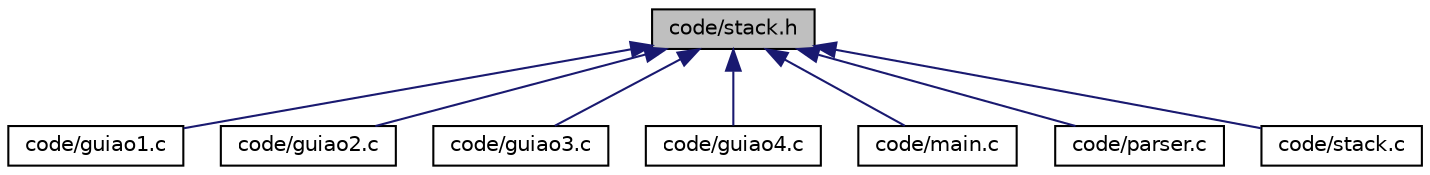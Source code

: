 digraph "code/stack.h"
{
 // LATEX_PDF_SIZE
  edge [fontname="Helvetica",fontsize="10",labelfontname="Helvetica",labelfontsize="10"];
  node [fontname="Helvetica",fontsize="10",shape=record];
  Node1 [label="code/stack.h",height=0.2,width=0.4,color="black", fillcolor="grey75", style="filled", fontcolor="black",tooltip="Definicao da stack."];
  Node1 -> Node2 [dir="back",color="midnightblue",fontsize="10",style="solid",fontname="Helvetica"];
  Node2 [label="code/guiao1.c",height=0.2,width=0.4,color="black", fillcolor="white", style="filled",URL="$guiao1_8c.html",tooltip="Operacoes do guiao 1."];
  Node1 -> Node3 [dir="back",color="midnightblue",fontsize="10",style="solid",fontname="Helvetica"];
  Node3 [label="code/guiao2.c",height=0.2,width=0.4,color="black", fillcolor="white", style="filled",URL="$guiao2_8c.html",tooltip="Operacoes do guiao 2."];
  Node1 -> Node4 [dir="back",color="midnightblue",fontsize="10",style="solid",fontname="Helvetica"];
  Node4 [label="code/guiao3.c",height=0.2,width=0.4,color="black", fillcolor="white", style="filled",URL="$guiao3_8c.html",tooltip="Operacoes do guiao 3."];
  Node1 -> Node5 [dir="back",color="midnightblue",fontsize="10",style="solid",fontname="Helvetica"];
  Node5 [label="code/guiao4.c",height=0.2,width=0.4,color="black", fillcolor="white", style="filled",URL="$guiao4_8c.html",tooltip="Operacoes do guiao 4."];
  Node1 -> Node6 [dir="back",color="midnightblue",fontsize="10",style="solid",fontname="Helvetica"];
  Node6 [label="code/main.c",height=0.2,width=0.4,color="black", fillcolor="white", style="filled",URL="$main_8c.html",tooltip="Ficheiro main."];
  Node1 -> Node7 [dir="back",color="midnightblue",fontsize="10",style="solid",fontname="Helvetica"];
  Node7 [label="code/parser.c",height=0.2,width=0.4,color="black", fillcolor="white", style="filled",URL="$parser_8c.html",tooltip="Atribui tipos aos tokens e decide a operação."];
  Node1 -> Node8 [dir="back",color="midnightblue",fontsize="10",style="solid",fontname="Helvetica"];
  Node8 [label="code/stack.c",height=0.2,width=0.4,color="black", fillcolor="white", style="filled",URL="$stack_8c.html",tooltip="Operacoes da stack."];
}
